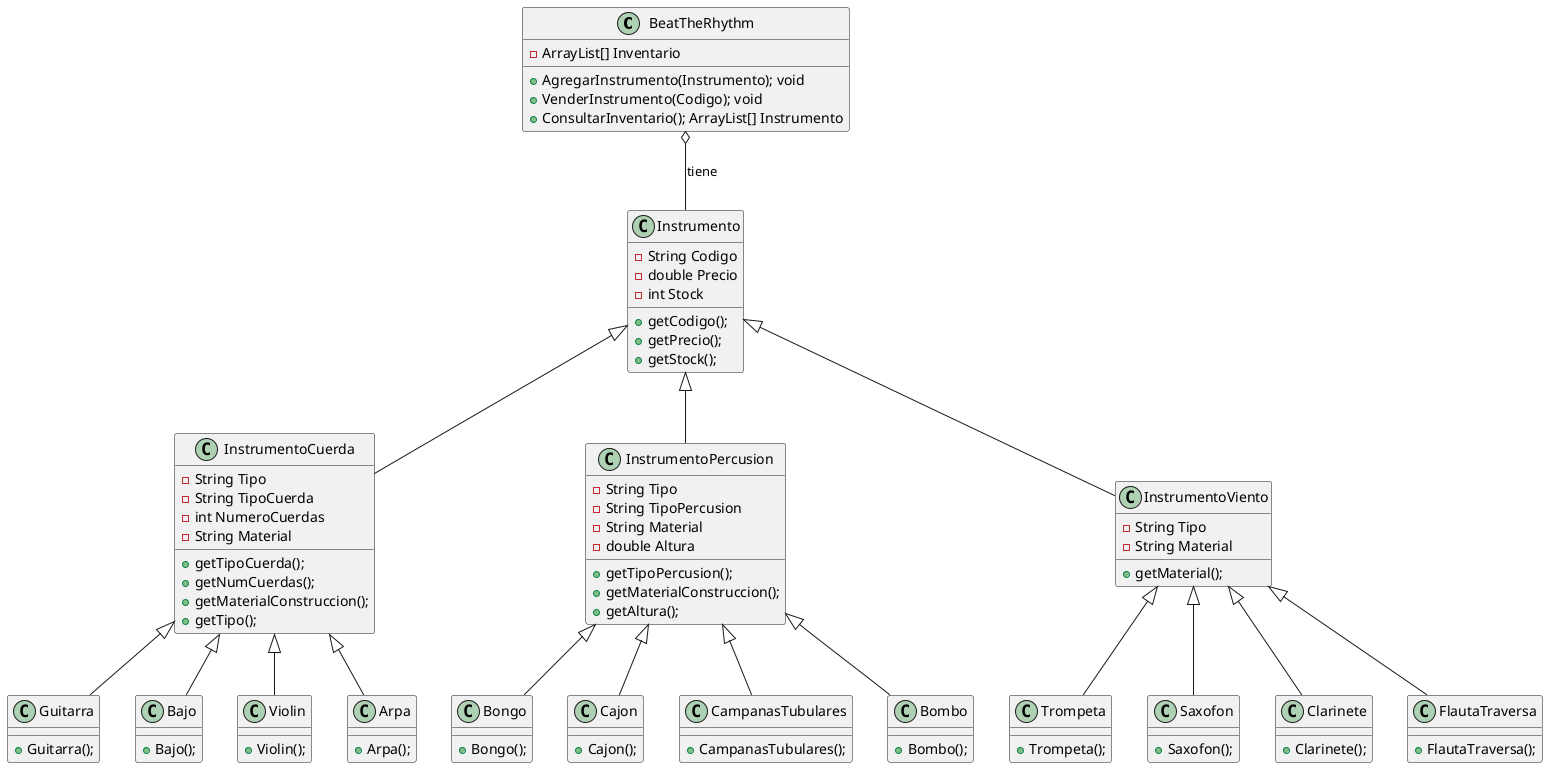 @startuml

class BeatTheRhythm {
  - ArrayList[] Inventario
  + AgregarInstrumento(Instrumento); void
  + VenderInstrumento(Codigo); void
  + ConsultarInventario(); ArrayList[] Instrumento
}

class Instrumento {
  - String Codigo
  - double Precio
  - int Stock
  + getCodigo();
  + getPrecio();
  + getStock();
}

class InstrumentoCuerda {
  - String Tipo
  - String TipoCuerda
  - int NumeroCuerdas
  - String Material
  + getTipoCuerda();
  + getNumCuerdas();
  + getMaterialConstruccion();
  + getTipo();
}

class Guitarra {
  + Guitarra();
}

class Bajo {
  + Bajo();
}

class Violin {
  + Violin();
}

class Arpa {
  + Arpa();
}

class InstrumentoPercusion {
  - String Tipo
  - String TipoPercusion
  - String Material
  - double Altura
  + getTipoPercusion();
  + getMaterialConstruccion();
  + getAltura();
}

class Bongo {
  + Bongo();
}

class Cajon {
  + Cajon();
}

class CampanasTubulares {
  + CampanasTubulares();
}

class Bombo {
  + Bombo();
}


class InstrumentoViento {
  - String Tipo
  - String Material
  + getMaterial();
}

class Trompeta {
  + Trompeta();
}

class Saxofon {
  + Saxofon();
}

class Clarinete {
  + Clarinete();
}

class FlautaTraversa {
  + FlautaTraversa();
}

' Relaciones

BeatTheRhythm o-- Instrumento: tiene
Instrumento <|-- InstrumentoCuerda
Instrumento <|-- InstrumentoPercusion
Instrumento <|-- InstrumentoViento
InstrumentoCuerda <|-- Guitarra
InstrumentoCuerda <|-- Bajo
InstrumentoCuerda <|-- Violin
InstrumentoCuerda <|-- Arpa
InstrumentoPercusion <|-- Bongo
InstrumentoPercusion <|-- Cajon
InstrumentoPercusion <|-- CampanasTubulares
InstrumentoPercusion <|-- Bombo
InstrumentoViento <|-- Trompeta
InstrumentoViento <|-- Saxofon
InstrumentoViento <|-- Clarinete
InstrumentoViento <|-- FlautaTraversa

@enduml
